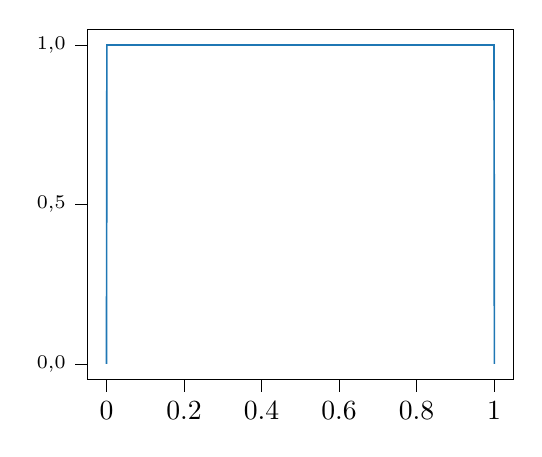 % This file was created with tikzplotlib v0.10.1.
\begin{tikzpicture}

\definecolor{darkgray176}{RGB}{176,176,176}
\definecolor{steelblue31119180}{RGB}{31,119,180}

\begin{axis}[
tick align=outside,
tick pos=left,
width=7cm,
x grid style={darkgray176},
xmin=-0.05, xmax=1.051,
xtick style={color=black},
y grid style={darkgray176},
ymin=-0.05, ymax=1.05,
ytick style={color=black},
y tick label style={
    font=\scriptsize,
    /pgf/number format/.cd,
    use comma,
    fixed,
    fixed zerofill,
    precision=1,
    scaled ticks=false,
    /tikz/.cd
  },
]
\addplot [semithick, steelblue31119180]
table {%
0 0
0.001 1
0.002 1
0.003 1
0.004 1
0.005 1
0.006 1
0.007 1
0.008 1
0.009 1
0.01 1
0.011 1
0.012 1
0.013 1
0.014 1
0.015 1
0.016 1
0.017 1
0.018 1
0.019 1
0.02 1
0.021 1
0.021 1
0.022 1
0.023 1
0.024 1
0.025 1
0.026 1
0.027 1
0.028 1
0.029 1
0.03 1
0.031 1
0.032 1
0.033 1
0.034 1
0.035 1
0.036 1
0.037 1
0.038 1
0.039 1
0.04 1
0.041 1
0.042 1
0.043 1
0.044 1
0.045 1
0.046 1
0.047 1
0.048 1
0.049 1
0.05 1
0.051 1
0.052 1
0.053 1
0.054 1
0.055 1
0.056 1
0.057 1
0.058 1
0.059 1
0.06 1
0.061 1
0.062 1
0.062 1
0.063 1
0.064 1
0.065 1
0.066 1
0.067 1
0.068 1
0.069 1
0.07 1
0.071 1
0.072 1
0.073 1
0.074 1
0.075 1
0.076 1
0.077 1
0.078 1
0.079 1
0.08 1
0.081 1
0.082 1
0.083 1
0.084 1
0.085 1
0.086 1
0.087 1
0.088 1
0.089 1
0.09 1
0.091 1
0.092 1
0.093 1
0.094 1
0.095 1
0.096 1
0.097 1
0.098 1
0.099 1
0.1 1
0.101 1
0.102 1
0.103 1
0.104 1
0.104 1
0.105 1
0.106 1
0.107 1
0.108 1
0.109 1
0.11 1
0.111 1
0.112 1
0.113 1
0.114 1
0.115 1
0.116 1
0.117 1
0.118 1
0.119 1
0.12 1
0.121 1
0.122 1
0.123 1
0.124 1
0.125 1
0.126 1
0.127 1
0.128 1
0.129 1
0.13 1
0.131 1
0.132 1
0.133 1
0.134 1
0.135 1
0.136 1
0.137 1
0.138 1
0.139 1
0.14 1
0.141 1
0.142 1
0.143 1
0.144 1
0.145 1
0.146 1
0.146 1
0.147 1
0.148 1
0.149 1
0.15 1
0.151 1
0.152 1
0.153 1
0.154 1
0.155 1
0.156 1
0.157 1
0.158 1
0.159 1
0.16 1
0.161 1
0.162 1
0.163 1
0.164 1
0.165 1
0.166 1
0.167 1
0.168 1
0.169 1
0.17 1
0.171 1
0.172 1
0.173 1
0.174 1
0.175 1
0.176 1
0.177 1
0.178 1
0.179 1
0.18 1
0.181 1
0.182 1
0.183 1
0.184 1
0.185 1
0.186 1
0.187 1
0.188 1
0.188 1
0.189 1
0.19 1
0.191 1
0.192 1
0.193 1
0.194 1
0.195 1
0.196 1
0.197 1
0.198 1
0.199 1
0.2 1
0.201 1
0.202 1
0.203 1
0.204 1
0.205 1
0.206 1
0.207 1
0.208 1
0.209 1
0.21 1
0.211 1
0.212 1
0.213 1
0.214 1
0.215 1
0.216 1
0.217 1
0.218 1
0.219 1
0.22 1
0.221 1
0.222 1
0.223 1
0.224 1
0.225 1
0.226 1
0.227 1
0.228 1
0.229 1
0.229 1
0.23 1
0.231 1
0.232 1
0.233 1
0.234 1
0.235 1
0.236 1
0.237 1
0.238 1
0.239 1
0.24 1
0.241 1
0.242 1
0.243 1
0.244 1
0.245 1
0.246 1
0.247 1
0.248 1
0.249 1
0.25 1
0.251 1
0.252 1
0.253 1
0.254 1
0.255 1
0.256 1
0.257 1
0.258 1
0.259 1
0.26 1
0.261 1
0.262 1
0.263 1
0.264 1
0.265 1
0.266 1
0.267 1
0.268 1
0.269 1
0.27 1
0.271 1
0.271 1
0.272 1
0.273 1
0.274 1
0.275 1
0.276 1
0.277 1
0.278 1
0.279 1
0.28 1
0.281 1
0.282 1
0.283 1
0.284 1
0.285 1
0.286 1
0.287 1
0.288 1
0.289 1
0.29 1
0.291 1
0.292 1
0.293 1
0.294 1
0.295 1
0.296 1
0.297 1
0.298 1
0.299 1
0.3 1
0.301 1
0.302 1
0.303 1
0.304 1
0.305 1
0.306 1
0.307 1
0.308 1
0.309 1
0.31 1
0.311 1
0.312 1
0.312 1
0.313 1
0.314 1
0.315 1
0.316 1
0.317 1
0.318 1
0.319 1
0.32 1
0.321 1
0.322 1
0.323 1
0.324 1
0.325 1
0.326 1
0.327 1
0.328 1
0.329 1
0.33 1
0.331 1
0.332 1
0.333 1
0.334 1
0.335 1
0.336 1
0.337 1
0.338 1
0.339 1
0.34 1
0.341 1
0.342 1
0.343 1
0.344 1
0.345 1
0.346 1
0.347 1
0.348 1
0.349 1
0.35 1
0.351 1
0.352 1
0.353 1
0.354 1
0.354 1
0.355 1
0.356 1
0.357 1
0.358 1
0.359 1
0.36 1
0.361 1
0.362 1
0.363 1
0.364 1
0.365 1
0.366 1
0.367 1
0.368 1
0.369 1
0.37 1
0.371 1
0.372 1
0.373 1
0.374 1
0.375 1
0.376 1
0.377 1
0.378 1
0.379 1
0.38 1
0.381 1
0.382 1
0.383 1
0.384 1
0.385 1
0.386 1
0.387 1
0.388 1
0.389 1
0.39 1
0.391 1
0.392 1
0.393 1
0.394 1
0.395 1
0.396 1
0.396 1
0.397 1
0.398 1
0.399 1
0.4 1
0.401 1
0.402 1
0.403 1
0.404 1
0.405 1
0.406 1
0.407 1
0.408 1
0.409 1
0.41 1
0.411 1
0.412 1
0.413 1
0.414 1
0.415 1
0.416 1
0.417 1
0.418 1
0.419 1
0.42 1
0.421 1
0.422 1
0.423 1
0.424 1
0.425 1
0.426 1
0.427 1
0.428 1
0.429 1
0.43 1
0.431 1
0.432 1
0.433 1
0.434 1
0.435 1
0.436 1
0.437 1
0.438 1
0.438 1
0.439 1
0.44 1
0.441 1
0.442 1
0.443 1
0.444 1
0.445 1
0.446 1
0.447 1
0.448 1
0.449 1
0.45 1
0.451 1
0.452 1
0.453 1
0.454 1
0.455 1
0.456 1
0.457 1
0.458 1
0.459 1
0.46 1
0.461 1
0.462 1
0.463 1
0.464 1
0.465 1
0.466 1
0.467 1
0.468 1
0.469 1
0.47 1
0.471 1
0.472 1
0.473 1
0.474 1
0.475 1
0.476 1
0.477 1
0.478 1
0.479 1
0.479 1
0.48 1
0.481 1
0.482 1
0.483 1
0.484 1
0.485 1
0.486 1
0.487 1
0.488 1
0.489 1
0.49 1
0.491 1
0.492 1
0.493 1
0.494 1
0.495 1
0.496 1
0.497 1
0.498 1
0.499 1
0.5 1
0.501 1
0.502 1
0.503 1
0.504 1
0.505 1
0.506 1
0.507 1
0.508 1
0.509 1
0.51 1
0.511 1
0.512 1
0.513 1
0.514 1
0.515 1
0.516 1
0.517 1
0.518 1
0.519 1
0.52 1
0.521 1
0.521 1
0.522 1
0.523 1
0.524 1
0.525 1
0.526 1
0.527 1
0.528 1
0.529 1
0.53 1
0.531 1
0.532 1
0.533 1
0.534 1
0.535 1
0.536 1
0.537 1
0.538 1
0.539 1
0.54 1
0.541 1
0.542 1
0.543 1
0.544 1
0.545 1
0.546 1
0.547 1
0.548 1
0.549 1
0.55 1
0.551 1
0.552 1
0.553 1
0.554 1
0.555 1
0.556 1
0.557 1
0.558 1
0.559 1
0.56 1
0.561 1
0.562 1
0.562 1
0.563 1
0.564 1
0.565 1
0.566 1
0.567 1
0.568 1
0.569 1
0.57 1
0.571 1
0.572 1
0.573 1
0.574 1
0.575 1
0.576 1
0.577 1
0.578 1
0.579 1
0.58 1
0.581 1
0.582 1
0.583 1
0.584 1
0.585 1
0.586 1
0.587 1
0.588 1
0.589 1
0.59 1
0.591 1
0.592 1
0.593 1
0.594 1
0.595 1
0.596 1
0.597 1
0.598 1
0.599 1
0.6 1
0.601 1
0.602 1
0.603 1
0.604 1
0.604 1
0.605 1
0.606 1
0.607 1
0.608 1
0.609 1
0.61 1
0.611 1
0.612 1
0.613 1
0.614 1
0.615 1
0.616 1
0.617 1
0.618 1
0.619 1
0.62 1
0.621 1
0.622 1
0.623 1
0.624 1
0.625 1
0.626 1
0.627 1
0.628 1
0.629 1
0.63 1
0.631 1
0.632 1
0.633 1
0.634 1
0.635 1
0.636 1
0.637 1
0.638 1
0.639 1
0.64 1
0.641 1
0.642 1
0.643 1
0.644 1
0.645 1
0.646 1
0.646 1
0.647 1
0.648 1
0.649 1
0.65 1
0.651 1
0.652 1
0.653 1
0.654 1
0.655 1
0.656 1
0.657 1
0.658 1
0.659 1
0.66 1
0.661 1
0.662 1
0.663 1
0.664 1
0.665 1
0.666 1
0.667 1
0.668 1
0.669 1
0.67 1
0.671 1
0.672 1
0.673 1
0.674 1
0.675 1
0.676 1
0.677 1
0.678 1
0.679 1
0.68 1
0.681 1
0.682 1
0.683 1
0.684 1
0.685 1
0.686 1
0.687 1
0.688 1
0.688 1
0.689 1
0.69 1
0.691 1
0.692 1
0.693 1
0.694 1
0.695 1
0.696 1
0.697 1
0.698 1
0.699 1
0.7 1
0.701 1
0.702 1
0.703 1
0.704 1
0.705 1
0.706 1
0.707 1
0.708 1
0.709 1
0.71 1
0.711 1
0.712 1
0.713 1
0.714 1
0.715 1
0.716 1
0.717 1
0.718 1
0.719 1
0.72 1
0.721 1
0.722 1
0.723 1
0.724 1
0.725 1
0.726 1
0.727 1
0.728 1
0.729 1
0.729 1
0.73 1
0.731 1
0.732 1
0.733 1
0.734 1
0.735 1
0.736 1
0.737 1
0.738 1
0.739 1
0.74 1
0.741 1
0.742 1
0.743 1
0.744 1
0.745 1
0.746 1
0.747 1
0.748 1
0.749 1
0.75 1
0.751 1
0.752 1
0.753 1
0.754 1
0.755 1
0.756 1
0.757 1
0.758 1
0.759 1
0.76 1
0.761 1
0.762 1
0.763 1
0.764 1
0.765 1
0.766 1
0.767 1
0.768 1
0.769 1
0.77 1
0.771 1
0.771 1
0.772 1
0.773 1
0.774 1
0.775 1
0.776 1
0.777 1
0.778 1
0.779 1
0.78 1
0.781 1
0.782 1
0.783 1
0.784 1
0.785 1
0.786 1
0.787 1
0.788 1
0.789 1
0.79 1
0.791 1
0.792 1
0.793 1
0.794 1
0.795 1
0.796 1
0.797 1
0.798 1
0.799 1
0.8 1
0.801 1
0.802 1
0.803 1
0.804 1
0.805 1
0.806 1
0.807 1
0.808 1
0.809 1
0.81 1
0.811 1
0.812 1
0.812 1
0.813 1
0.814 1
0.815 1
0.816 1
0.817 1
0.818 1
0.819 1
0.82 1
0.821 1
0.822 1
0.823 1
0.824 1
0.825 1
0.826 1
0.827 1
0.828 1
0.829 1
0.83 1
0.831 1
0.832 1
0.833 1
0.834 1
0.835 1
0.836 1
0.837 1
0.838 1
0.839 1
0.84 1
0.841 1
0.842 1
0.843 1
0.844 1
0.845 1
0.846 1
0.847 1
0.848 1
0.849 1
0.85 1
0.851 1
0.852 1
0.853 1
0.854 1
0.854 1
0.855 1
0.856 1
0.857 1
0.858 1
0.859 1
0.86 1
0.861 1
0.862 1
0.863 1
0.864 1
0.865 1
0.866 1
0.867 1
0.868 1
0.869 1
0.87 1
0.871 1
0.872 1
0.873 1
0.874 1
0.875 1
0.876 1
0.877 1
0.878 1
0.879 1
0.88 1
0.881 1
0.882 1
0.883 1
0.884 1
0.885 1
0.886 1
0.887 1
0.888 1
0.889 1
0.89 1
0.891 1
0.892 1
0.893 1
0.894 1
0.895 1
0.896 1
0.896 1
0.897 1
0.898 1
0.899 1
0.9 1
0.901 1
0.902 1
0.903 1
0.904 1
0.905 1
0.906 1
0.907 1
0.908 1
0.909 1
0.91 1
0.911 1
0.912 1
0.913 1
0.914 1
0.915 1
0.916 1
0.917 1
0.918 1
0.919 1
0.92 1
0.921 1
0.922 1
0.923 1
0.924 1
0.925 1
0.926 1
0.927 1
0.928 1
0.929 1
0.93 1
0.931 1
0.932 1
0.933 1
0.934 1
0.935 1
0.936 1
0.937 1
0.938 1
0.938 1
0.939 1
0.94 1
0.941 1
0.942 1
0.943 1
0.944 1
0.945 1
0.946 1
0.947 1
0.948 1
0.949 1
0.95 1
0.951 1
0.952 1
0.953 1
0.954 1
0.955 1
0.956 1
0.957 1
0.958 1
0.959 1
0.96 1
0.961 1
0.962 1
0.963 1
0.964 1
0.965 1
0.966 1
0.967 1
0.968 1
0.969 1
0.97 1
0.971 1
0.972 1
0.973 1
0.974 1
0.975 1
0.976 1
0.977 1
0.978 1
0.979 1
0.979 1
0.98 1
0.981 1
0.982 1
0.983 1
0.984 1
0.985 1
0.986 1
0.987 1
0.988 1
0.989 1
0.99 1
0.991 1
0.992 1
0.993 1
0.994 1
0.995 1
0.996 1
0.997 1
0.998 1
0.999 1
1 1
1.001 0
};
\end{axis}

\end{tikzpicture}
